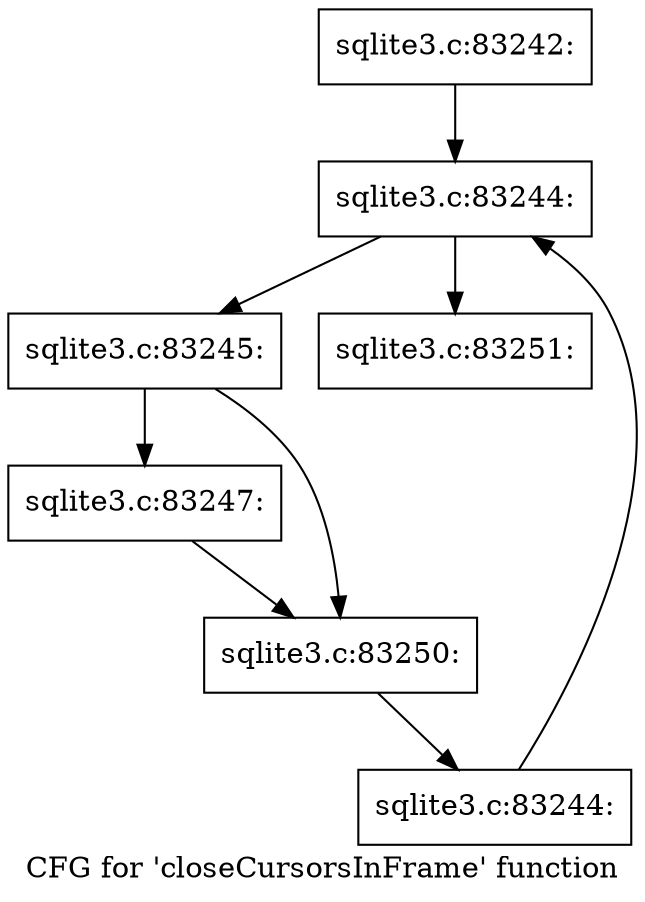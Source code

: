 digraph "CFG for 'closeCursorsInFrame' function" {
	label="CFG for 'closeCursorsInFrame' function";

	Node0x55c0f7a0ab80 [shape=record,label="{sqlite3.c:83242:}"];
	Node0x55c0f7a0ab80 -> Node0x55c0f7a0f150;
	Node0x55c0f7a0f150 [shape=record,label="{sqlite3.c:83244:}"];
	Node0x55c0f7a0f150 -> Node0x55c0f7a0fc90;
	Node0x55c0f7a0f150 -> Node0x55c0f7a0b630;
	Node0x55c0f7a0fc90 [shape=record,label="{sqlite3.c:83245:}"];
	Node0x55c0f7a0fc90 -> Node0x55c0f7a10890;
	Node0x55c0f7a0fc90 -> Node0x55c0f7a108e0;
	Node0x55c0f7a10890 [shape=record,label="{sqlite3.c:83247:}"];
	Node0x55c0f7a10890 -> Node0x55c0f7a108e0;
	Node0x55c0f7a108e0 [shape=record,label="{sqlite3.c:83250:}"];
	Node0x55c0f7a108e0 -> Node0x55c0f7a0f5e0;
	Node0x55c0f7a0f5e0 [shape=record,label="{sqlite3.c:83244:}"];
	Node0x55c0f7a0f5e0 -> Node0x55c0f7a0f150;
	Node0x55c0f7a0b630 [shape=record,label="{sqlite3.c:83251:}"];
}
